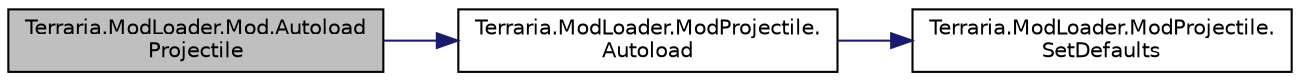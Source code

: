 digraph "Terraria.ModLoader.Mod.AutoloadProjectile"
{
  edge [fontname="Helvetica",fontsize="10",labelfontname="Helvetica",labelfontsize="10"];
  node [fontname="Helvetica",fontsize="10",shape=record];
  rankdir="LR";
  Node160 [label="Terraria.ModLoader.Mod.Autoload\lProjectile",height=0.2,width=0.4,color="black", fillcolor="grey75", style="filled", fontcolor="black"];
  Node160 -> Node161 [color="midnightblue",fontsize="10",style="solid",fontname="Helvetica"];
  Node161 [label="Terraria.ModLoader.ModProjectile.\lAutoload",height=0.2,width=0.4,color="black", fillcolor="white", style="filled",URL="$class_terraria_1_1_mod_loader_1_1_mod_projectile.html#aa4bd74eb4726fe09583d635f72a669b2"];
  Node161 -> Node162 [color="midnightblue",fontsize="10",style="solid",fontname="Helvetica"];
  Node162 [label="Terraria.ModLoader.ModProjectile.\lSetDefaults",height=0.2,width=0.4,color="black", fillcolor="white", style="filled",URL="$class_terraria_1_1_mod_loader_1_1_mod_projectile.html#a332b03efe6a21a9ba3abd344d66c9c0d"];
}
